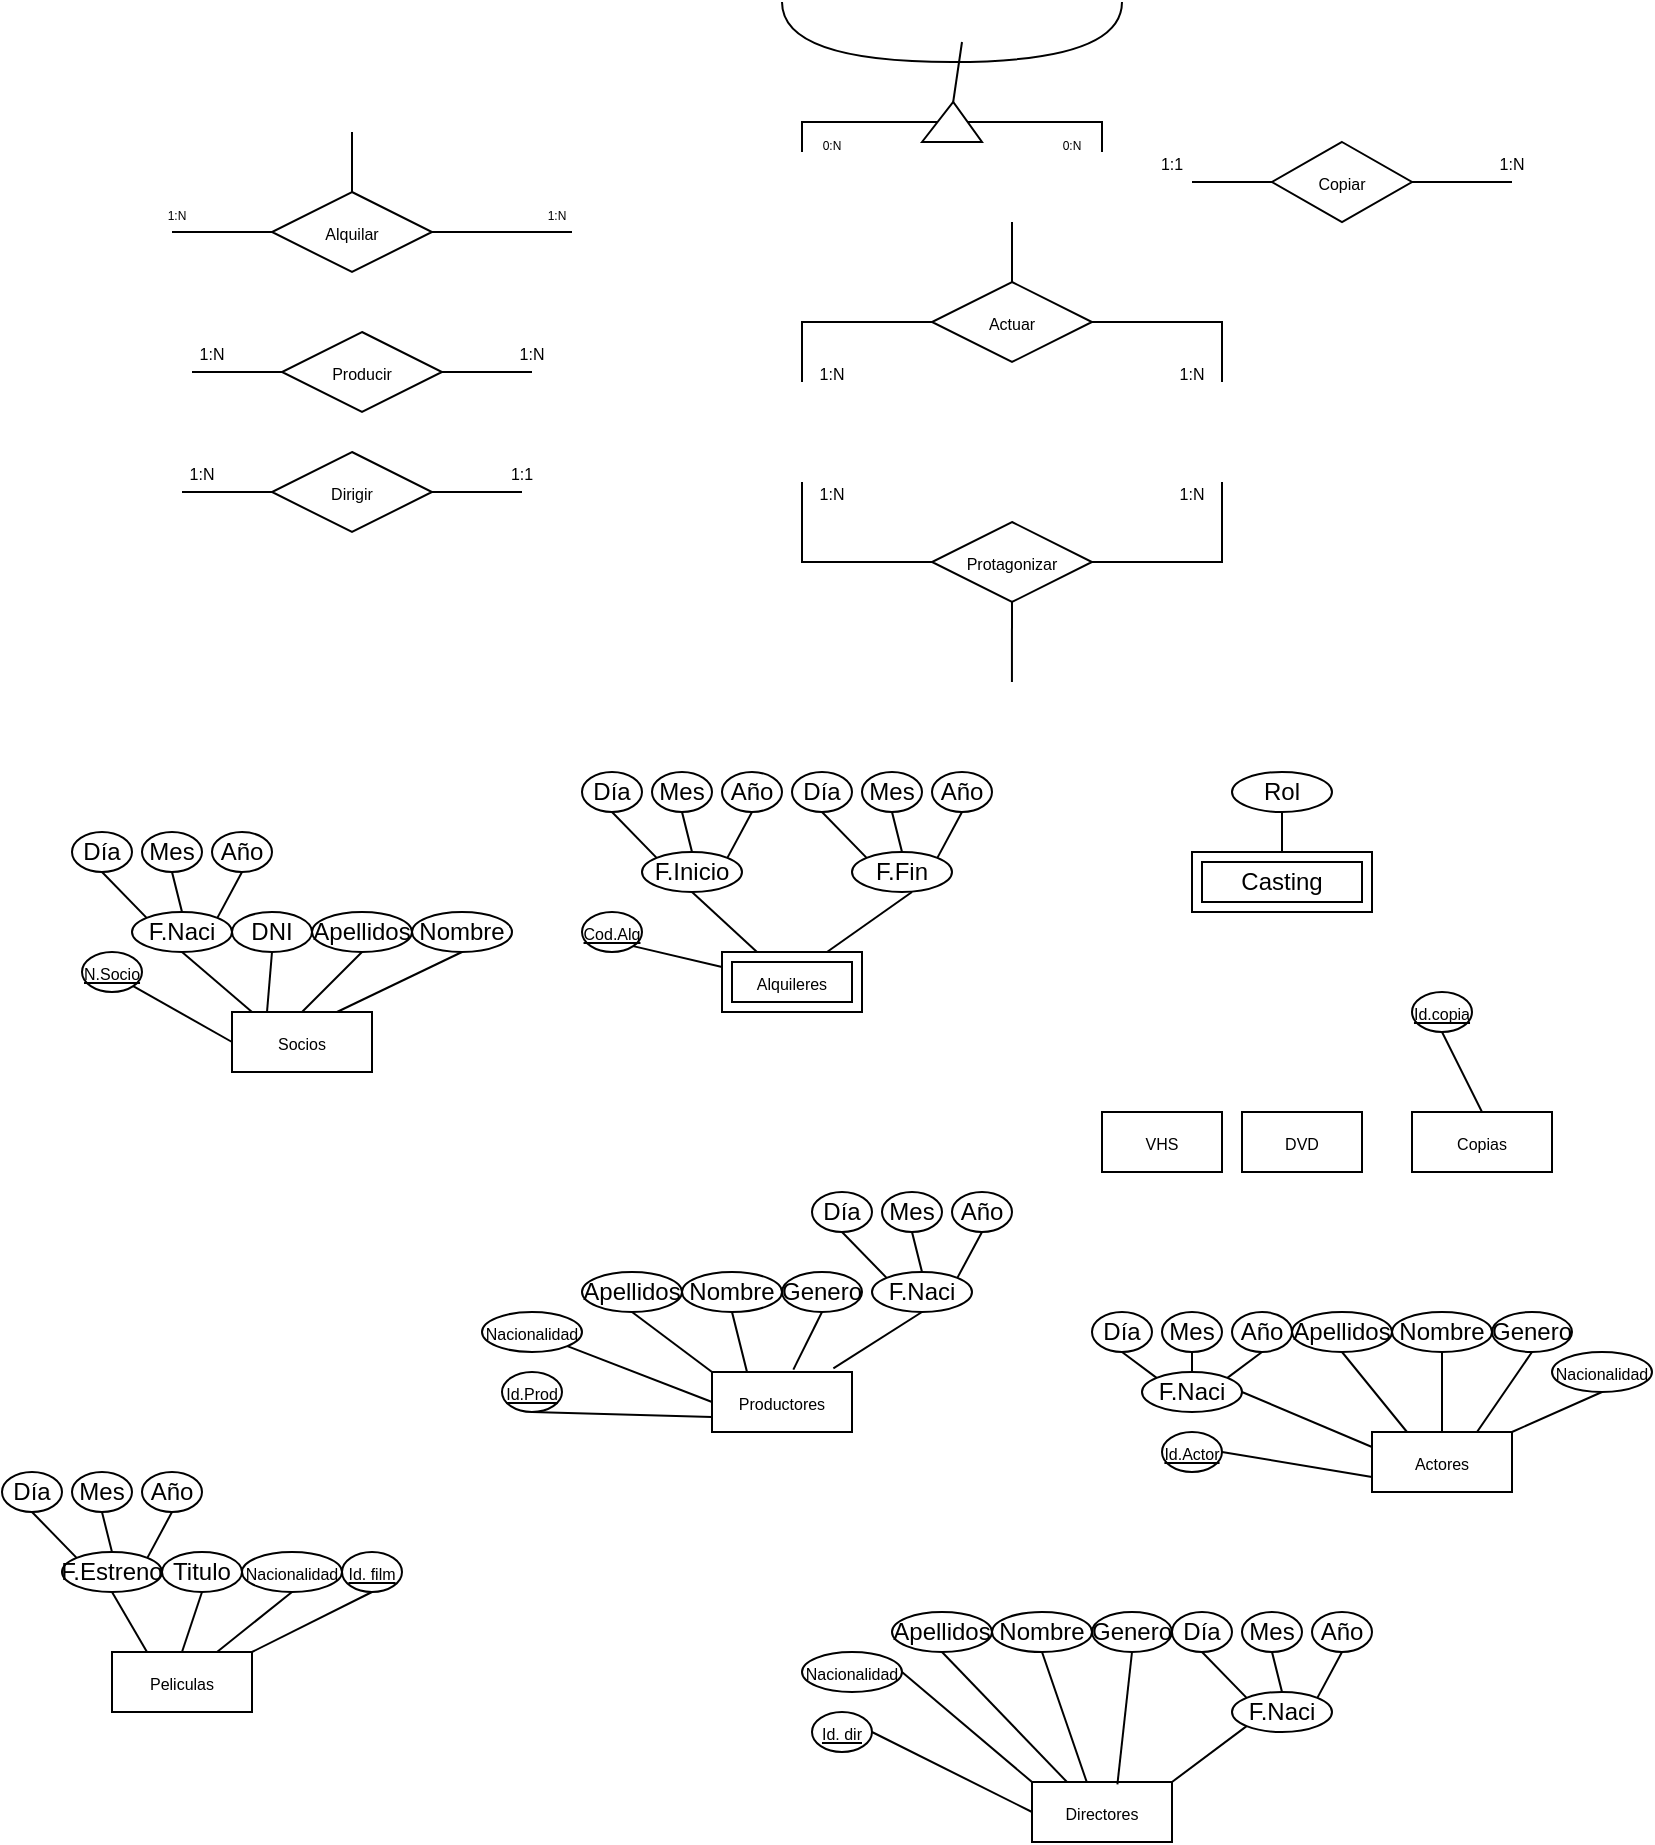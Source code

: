 <mxfile version="24.7.17">
  <diagram id="R2lEEEUBdFMjLlhIrx00" name="Page-1">
    <mxGraphModel dx="1302" dy="524" grid="1" gridSize="10" guides="1" tooltips="1" connect="1" arrows="1" fold="1" page="1" pageScale="1" pageWidth="850" pageHeight="1100" math="0" shadow="0" extFonts="Permanent Marker^https://fonts.googleapis.com/css?family=Permanent+Marker">
      <root>
        <mxCell id="0" />
        <mxCell id="1" parent="0" />
        <mxCell id="XRtFIheSeocgoj4U0Oa9-1" value="&lt;font style=&quot;font-size: 8px;&quot;&gt;Peliculas&lt;/font&gt;" style="rounded=0;whiteSpace=wrap;html=1;" parent="1" vertex="1">
          <mxGeometry x="70" y="870" width="70" height="30" as="geometry" />
        </mxCell>
        <mxCell id="XRtFIheSeocgoj4U0Oa9-3" value="&lt;font style=&quot;font-size: 8px;&quot;&gt;Actores&lt;/font&gt;" style="rounded=0;whiteSpace=wrap;html=1;" parent="1" vertex="1">
          <mxGeometry x="700" y="760" width="70" height="30" as="geometry" />
        </mxCell>
        <mxCell id="XRtFIheSeocgoj4U0Oa9-4" value="&lt;font style=&quot;font-size: 8px;&quot;&gt;Directores&lt;/font&gt;" style="rounded=0;whiteSpace=wrap;html=1;" parent="1" vertex="1">
          <mxGeometry x="530" y="935" width="70" height="30" as="geometry" />
        </mxCell>
        <mxCell id="XRtFIheSeocgoj4U0Oa9-6" value="&lt;font style=&quot;font-size: 8px;&quot;&gt;Productores&lt;/font&gt;" style="rounded=0;whiteSpace=wrap;html=1;" parent="1" vertex="1">
          <mxGeometry x="370" y="730" width="70" height="30" as="geometry" />
        </mxCell>
        <mxCell id="XRtFIheSeocgoj4U0Oa9-7" value="&lt;font style=&quot;font-size: 8px;&quot;&gt;Copias&lt;/font&gt;" style="rounded=0;whiteSpace=wrap;html=1;" parent="1" vertex="1">
          <mxGeometry x="720" y="600" width="70" height="30" as="geometry" />
        </mxCell>
        <mxCell id="XRtFIheSeocgoj4U0Oa9-8" value="&lt;span style=&quot;font-size: 8px;&quot;&gt;Socios&lt;/span&gt;" style="rounded=0;whiteSpace=wrap;html=1;" parent="1" vertex="1">
          <mxGeometry x="130" y="550" width="70" height="30" as="geometry" />
        </mxCell>
        <mxCell id="XRtFIheSeocgoj4U0Oa9-11" value="&lt;font style=&quot;font-size: 8px;&quot;&gt;Copiar&lt;/font&gt;" style="shape=rhombus;perimeter=rhombusPerimeter;whiteSpace=wrap;html=1;align=center;" parent="1" vertex="1">
          <mxGeometry x="650" y="115" width="70" height="40" as="geometry" />
        </mxCell>
        <mxCell id="XRtFIheSeocgoj4U0Oa9-13" value="&lt;font style=&quot;font-size: 8px;&quot;&gt;Alquilar&lt;/font&gt;" style="shape=rhombus;perimeter=rhombusPerimeter;whiteSpace=wrap;html=1;align=center;" parent="1" vertex="1">
          <mxGeometry x="150" y="140" width="80" height="40" as="geometry" />
        </mxCell>
        <mxCell id="XRtFIheSeocgoj4U0Oa9-14" value="&lt;font style=&quot;font-size: 8px;&quot;&gt;Producir&lt;/font&gt;" style="shape=rhombus;perimeter=rhombusPerimeter;whiteSpace=wrap;html=1;align=center;" parent="1" vertex="1">
          <mxGeometry x="155" y="210" width="80" height="40" as="geometry" />
        </mxCell>
        <mxCell id="XRtFIheSeocgoj4U0Oa9-15" value="&lt;font style=&quot;font-size: 8px;&quot;&gt;Dirigir&lt;/font&gt;" style="shape=rhombus;perimeter=rhombusPerimeter;whiteSpace=wrap;html=1;align=center;" parent="1" vertex="1">
          <mxGeometry x="150" y="270" width="80" height="40" as="geometry" />
        </mxCell>
        <mxCell id="XRtFIheSeocgoj4U0Oa9-16" value="&lt;font style=&quot;font-size: 8px;&quot;&gt;Protagonizar&lt;/font&gt;" style="shape=rhombus;perimeter=rhombusPerimeter;whiteSpace=wrap;html=1;align=center;" parent="1" vertex="1">
          <mxGeometry x="480" y="305" width="80" height="40" as="geometry" />
        </mxCell>
        <mxCell id="XRtFIheSeocgoj4U0Oa9-17" value="&lt;font style=&quot;font-size: 8px;&quot;&gt;Actuar&lt;/font&gt;" style="shape=rhombus;perimeter=rhombusPerimeter;whiteSpace=wrap;html=1;align=center;" parent="1" vertex="1">
          <mxGeometry x="480" y="185" width="80" height="40" as="geometry" />
        </mxCell>
        <mxCell id="XRtFIheSeocgoj4U0Oa9-27" value="" style="endArrow=none;html=1;rounded=0;exitX=1;exitY=0.5;exitDx=0;exitDy=0;" parent="1" source="XRtFIheSeocgoj4U0Oa9-16" edge="1">
          <mxGeometry width="50" height="50" relative="1" as="geometry">
            <mxPoint x="290" y="165" as="sourcePoint" />
            <mxPoint x="625" y="285" as="targetPoint" />
            <Array as="points">
              <mxPoint x="625" y="325" />
            </Array>
          </mxGeometry>
        </mxCell>
        <mxCell id="XRtFIheSeocgoj4U0Oa9-28" value="" style="endArrow=none;html=1;rounded=0;exitX=0;exitY=0.5;exitDx=0;exitDy=0;" parent="1" source="XRtFIheSeocgoj4U0Oa9-16" edge="1">
          <mxGeometry width="50" height="50" relative="1" as="geometry">
            <mxPoint x="290" y="165" as="sourcePoint" />
            <mxPoint x="415" y="285" as="targetPoint" />
            <Array as="points">
              <mxPoint x="415" y="325" />
            </Array>
          </mxGeometry>
        </mxCell>
        <mxCell id="XRtFIheSeocgoj4U0Oa9-29" value="" style="endArrow=none;html=1;rounded=0;entryX=0;entryY=0.5;entryDx=0;entryDy=0;" parent="1" target="XRtFIheSeocgoj4U0Oa9-17" edge="1">
          <mxGeometry width="50" height="50" relative="1" as="geometry">
            <mxPoint x="415" y="235" as="sourcePoint" />
            <mxPoint x="340" y="115" as="targetPoint" />
            <Array as="points">
              <mxPoint x="415" y="205" />
            </Array>
          </mxGeometry>
        </mxCell>
        <mxCell id="XRtFIheSeocgoj4U0Oa9-30" value="" style="endArrow=none;html=1;rounded=0;exitX=1;exitY=0.5;exitDx=0;exitDy=0;" parent="1" source="XRtFIheSeocgoj4U0Oa9-17" edge="1">
          <mxGeometry width="50" height="50" relative="1" as="geometry">
            <mxPoint x="290" y="165" as="sourcePoint" />
            <mxPoint x="625" y="235" as="targetPoint" />
            <Array as="points">
              <mxPoint x="625" y="205" />
            </Array>
          </mxGeometry>
        </mxCell>
        <mxCell id="XRtFIheSeocgoj4U0Oa9-31" value="&lt;font style=&quot;font-size: 8px;&quot;&gt;1:N&lt;/font&gt;" style="text;html=1;align=center;verticalAlign=middle;whiteSpace=wrap;rounded=0;" parent="1" vertex="1">
          <mxGeometry x="600" y="285" width="20" height="10" as="geometry" />
        </mxCell>
        <mxCell id="XRtFIheSeocgoj4U0Oa9-32" value="&lt;font style=&quot;font-size: 8px;&quot;&gt;1:N&lt;/font&gt;" style="text;html=1;align=center;verticalAlign=middle;whiteSpace=wrap;rounded=0;" parent="1" vertex="1">
          <mxGeometry x="420" y="285" width="20" height="10" as="geometry" />
        </mxCell>
        <mxCell id="XRtFIheSeocgoj4U0Oa9-33" value="&lt;font style=&quot;font-size: 8px;&quot;&gt;1:N&lt;/font&gt;" style="text;html=1;align=center;verticalAlign=middle;whiteSpace=wrap;rounded=0;" parent="1" vertex="1">
          <mxGeometry x="420" y="225" width="20" height="10" as="geometry" />
        </mxCell>
        <mxCell id="XRtFIheSeocgoj4U0Oa9-34" value="&lt;font style=&quot;font-size: 8px;&quot;&gt;1:N&lt;/font&gt;" style="text;html=1;align=center;verticalAlign=middle;whiteSpace=wrap;rounded=0;" parent="1" vertex="1">
          <mxGeometry x="600" y="225" width="20" height="10" as="geometry" />
        </mxCell>
        <mxCell id="XRtFIheSeocgoj4U0Oa9-35" value="" style="endArrow=none;html=1;rounded=0;entryX=0;entryY=0.5;entryDx=0;entryDy=0;" parent="1" target="XRtFIheSeocgoj4U0Oa9-15" edge="1">
          <mxGeometry width="50" height="50" relative="1" as="geometry">
            <mxPoint x="105" y="290" as="sourcePoint" />
            <mxPoint x="425" y="125" as="targetPoint" />
          </mxGeometry>
        </mxCell>
        <mxCell id="XRtFIheSeocgoj4U0Oa9-36" value="" style="endArrow=none;html=1;rounded=0;exitX=1;exitY=0.5;exitDx=0;exitDy=0;" parent="1" source="XRtFIheSeocgoj4U0Oa9-15" edge="1">
          <mxGeometry width="50" height="50" relative="1" as="geometry">
            <mxPoint x="375" y="175" as="sourcePoint" />
            <mxPoint x="275" y="290" as="targetPoint" />
          </mxGeometry>
        </mxCell>
        <mxCell id="XRtFIheSeocgoj4U0Oa9-37" value="&lt;font style=&quot;font-size: 8px;&quot;&gt;1:1&lt;/font&gt;" style="text;html=1;align=center;verticalAlign=middle;whiteSpace=wrap;rounded=0;" parent="1" vertex="1">
          <mxGeometry x="265" y="275" width="20" height="10" as="geometry" />
        </mxCell>
        <mxCell id="XRtFIheSeocgoj4U0Oa9-38" value="&lt;font style=&quot;font-size: 8px;&quot;&gt;1:N&lt;/font&gt;" style="text;html=1;align=center;verticalAlign=middle;whiteSpace=wrap;rounded=0;" parent="1" vertex="1">
          <mxGeometry x="105" y="275" width="20" height="10" as="geometry" />
        </mxCell>
        <mxCell id="XRtFIheSeocgoj4U0Oa9-39" value="" style="endArrow=none;html=1;rounded=0;entryX=0;entryY=0.5;entryDx=0;entryDy=0;" parent="1" target="XRtFIheSeocgoj4U0Oa9-14" edge="1">
          <mxGeometry width="50" height="50" relative="1" as="geometry">
            <mxPoint x="110" y="230" as="sourcePoint" />
            <mxPoint x="430" y="125" as="targetPoint" />
          </mxGeometry>
        </mxCell>
        <mxCell id="XRtFIheSeocgoj4U0Oa9-40" value="" style="endArrow=none;html=1;rounded=0;exitX=1;exitY=0.5;exitDx=0;exitDy=0;" parent="1" source="XRtFIheSeocgoj4U0Oa9-14" edge="1">
          <mxGeometry width="50" height="50" relative="1" as="geometry">
            <mxPoint x="380" y="175" as="sourcePoint" />
            <mxPoint x="280" y="230" as="targetPoint" />
          </mxGeometry>
        </mxCell>
        <mxCell id="XRtFIheSeocgoj4U0Oa9-41" value="&lt;font style=&quot;font-size: 8px;&quot;&gt;1:N&lt;/font&gt;" style="text;html=1;align=center;verticalAlign=middle;whiteSpace=wrap;rounded=0;" parent="1" vertex="1">
          <mxGeometry x="110" y="215" width="20" height="10" as="geometry" />
        </mxCell>
        <mxCell id="XRtFIheSeocgoj4U0Oa9-42" value="&lt;font style=&quot;font-size: 8px;&quot;&gt;1:N&lt;/font&gt;" style="text;html=1;align=center;verticalAlign=middle;whiteSpace=wrap;rounded=0;" parent="1" vertex="1">
          <mxGeometry x="270" y="215" width="20" height="10" as="geometry" />
        </mxCell>
        <mxCell id="XRtFIheSeocgoj4U0Oa9-44" value="" style="endArrow=none;html=1;rounded=0;" parent="1" source="XRtFIheSeocgoj4U0Oa9-11" edge="1">
          <mxGeometry width="50" height="50" relative="1" as="geometry">
            <mxPoint x="400" y="270" as="sourcePoint" />
            <mxPoint x="610" y="135" as="targetPoint" />
          </mxGeometry>
        </mxCell>
        <mxCell id="XRtFIheSeocgoj4U0Oa9-45" value="" style="endArrow=none;html=1;rounded=0;entryX=1;entryY=0.5;entryDx=0;entryDy=0;" parent="1" target="XRtFIheSeocgoj4U0Oa9-11" edge="1">
          <mxGeometry width="50" height="50" relative="1" as="geometry">
            <mxPoint x="770" y="135" as="sourcePoint" />
            <mxPoint x="450" y="220" as="targetPoint" />
          </mxGeometry>
        </mxCell>
        <mxCell id="XRtFIheSeocgoj4U0Oa9-46" value="&lt;font style=&quot;font-size: 8px;&quot;&gt;1:N&lt;/font&gt;" style="text;html=1;align=center;verticalAlign=middle;whiteSpace=wrap;rounded=0;" parent="1" vertex="1">
          <mxGeometry x="760" y="120" width="20" height="10" as="geometry" />
        </mxCell>
        <mxCell id="XRtFIheSeocgoj4U0Oa9-47" value="&lt;font style=&quot;font-size: 8px;&quot;&gt;1:1&lt;/font&gt;" style="text;html=1;align=center;verticalAlign=middle;whiteSpace=wrap;rounded=0;" parent="1" vertex="1">
          <mxGeometry x="590" y="120" width="20" height="10" as="geometry" />
        </mxCell>
        <mxCell id="XRtFIheSeocgoj4U0Oa9-49" value="" style="verticalLabelPosition=bottom;verticalAlign=top;html=1;shape=mxgraph.basic.acute_triangle;dx=0.52;" parent="1" vertex="1">
          <mxGeometry x="475" y="95" width="30" height="20" as="geometry" />
        </mxCell>
        <mxCell id="XRtFIheSeocgoj4U0Oa9-51" value="" style="endArrow=none;html=1;rounded=0;exitX=0;exitY=0;exitDx=15.6;exitDy=0;exitPerimeter=0;" parent="1" source="XRtFIheSeocgoj4U0Oa9-49" edge="1">
          <mxGeometry width="50" height="50" relative="1" as="geometry">
            <mxPoint x="465" y="35" as="sourcePoint" />
            <mxPoint x="495" y="65" as="targetPoint" />
          </mxGeometry>
        </mxCell>
        <mxCell id="XRtFIheSeocgoj4U0Oa9-52" value="&lt;font style=&quot;font-size: 8px;&quot;&gt;VHS&lt;/font&gt;" style="whiteSpace=wrap;html=1;align=center;" parent="1" vertex="1">
          <mxGeometry x="565" y="600" width="60" height="30" as="geometry" />
        </mxCell>
        <mxCell id="XRtFIheSeocgoj4U0Oa9-53" value="&lt;font style=&quot;font-size: 8px;&quot;&gt;DVD&lt;/font&gt;" style="whiteSpace=wrap;html=1;align=center;" parent="1" vertex="1">
          <mxGeometry x="635" y="600" width="60" height="30" as="geometry" />
        </mxCell>
        <mxCell id="XRtFIheSeocgoj4U0Oa9-54" value="" style="endArrow=none;html=1;rounded=0;exitX=0;exitY=0;exitDx=7.8;exitDy=10;exitPerimeter=0;entryX=0;entryY=0.75;entryDx=0;entryDy=0;" parent="1" source="XRtFIheSeocgoj4U0Oa9-49" target="XRtFIheSeocgoj4U0Oa9-58" edge="1">
          <mxGeometry width="50" height="50" relative="1" as="geometry">
            <mxPoint x="465" y="45" as="sourcePoint" />
            <mxPoint x="515" y="-5" as="targetPoint" />
            <Array as="points">
              <mxPoint x="415" y="105" />
            </Array>
          </mxGeometry>
        </mxCell>
        <mxCell id="XRtFIheSeocgoj4U0Oa9-55" value="" style="endArrow=none;html=1;rounded=0;exitX=1;exitY=0.75;exitDx=0;exitDy=0;entryX=0;entryY=0;entryDx=22.8;entryDy=10;entryPerimeter=0;" parent="1" source="XRtFIheSeocgoj4U0Oa9-59" target="XRtFIheSeocgoj4U0Oa9-49" edge="1">
          <mxGeometry width="50" height="50" relative="1" as="geometry">
            <mxPoint x="465" y="45" as="sourcePoint" />
            <mxPoint x="515" y="-5" as="targetPoint" />
            <Array as="points">
              <mxPoint x="565" y="105" />
            </Array>
          </mxGeometry>
        </mxCell>
        <mxCell id="XRtFIheSeocgoj4U0Oa9-56" value="" style="endArrow=none;html=1;rounded=0;edgeStyle=orthogonalEdgeStyle;curved=1;" parent="1" edge="1">
          <mxGeometry width="50" height="50" relative="1" as="geometry">
            <mxPoint x="405" y="45" as="sourcePoint" />
            <mxPoint x="575" y="45" as="targetPoint" />
            <Array as="points">
              <mxPoint x="405" y="75" />
              <mxPoint x="575" y="75" />
            </Array>
          </mxGeometry>
        </mxCell>
        <mxCell id="XRtFIheSeocgoj4U0Oa9-58" value="&lt;font style=&quot;font-size: 6px;&quot;&gt;0:N&lt;/font&gt;" style="text;html=1;align=center;verticalAlign=middle;whiteSpace=wrap;rounded=0;" parent="1" vertex="1">
          <mxGeometry x="415" y="105" width="30" height="20" as="geometry" />
        </mxCell>
        <mxCell id="XRtFIheSeocgoj4U0Oa9-59" value="&lt;font style=&quot;font-size: 6px;&quot;&gt;0:N&lt;/font&gt;" style="text;html=1;align=center;verticalAlign=middle;whiteSpace=wrap;rounded=0;" parent="1" vertex="1">
          <mxGeometry x="535" y="105" width="30" height="20" as="geometry" />
        </mxCell>
        <mxCell id="XRtFIheSeocgoj4U0Oa9-60" value="" style="endArrow=none;html=1;rounded=0;entryX=0;entryY=0.5;entryDx=0;entryDy=0;" parent="1" target="XRtFIheSeocgoj4U0Oa9-13" edge="1">
          <mxGeometry width="50" height="50" relative="1" as="geometry">
            <mxPoint x="100" y="160" as="sourcePoint" />
            <mxPoint x="450" y="150" as="targetPoint" />
          </mxGeometry>
        </mxCell>
        <mxCell id="XRtFIheSeocgoj4U0Oa9-61" value="" style="endArrow=none;html=1;rounded=0;exitX=1;exitY=0.5;exitDx=0;exitDy=0;" parent="1" source="XRtFIheSeocgoj4U0Oa9-13" edge="1">
          <mxGeometry width="50" height="50" relative="1" as="geometry">
            <mxPoint x="400" y="200" as="sourcePoint" />
            <mxPoint x="300" y="160" as="targetPoint" />
          </mxGeometry>
        </mxCell>
        <mxCell id="XRtFIheSeocgoj4U0Oa9-62" value="" style="endArrow=none;html=1;rounded=0;exitX=0.5;exitY=0;exitDx=0;exitDy=0;" parent="1" source="XRtFIheSeocgoj4U0Oa9-13" edge="1">
          <mxGeometry width="50" height="50" relative="1" as="geometry">
            <mxPoint x="400" y="200" as="sourcePoint" />
            <mxPoint x="190" y="110" as="targetPoint" />
          </mxGeometry>
        </mxCell>
        <mxCell id="XRtFIheSeocgoj4U0Oa9-65" value="&lt;font style=&quot;font-size: 6px;&quot;&gt;1:N&lt;/font&gt;" style="text;html=1;align=center;verticalAlign=middle;whiteSpace=wrap;rounded=0;" parent="1" vertex="1">
          <mxGeometry x="90" y="145" width="25" height="10" as="geometry" />
        </mxCell>
        <mxCell id="XRtFIheSeocgoj4U0Oa9-66" value="&lt;font style=&quot;font-size: 6px;&quot;&gt;1:N&lt;/font&gt;" style="text;html=1;align=center;verticalAlign=middle;whiteSpace=wrap;rounded=0;" parent="1" vertex="1">
          <mxGeometry x="280" y="145" width="25" height="10" as="geometry" />
        </mxCell>
        <mxCell id="z_mEyN4N-O0lo0nMOTQI-5" value="" style="endArrow=none;html=1;rounded=0;exitX=0.5;exitY=0;exitDx=0;exitDy=0;" edge="1" parent="1" source="XRtFIheSeocgoj4U0Oa9-17">
          <mxGeometry width="50" height="50" relative="1" as="geometry">
            <mxPoint x="350" y="225" as="sourcePoint" />
            <mxPoint x="520" y="155" as="targetPoint" />
          </mxGeometry>
        </mxCell>
        <mxCell id="z_mEyN4N-O0lo0nMOTQI-6" value="" style="endArrow=none;html=1;rounded=0;entryX=0.5;entryY=1;entryDx=0;entryDy=0;exitX=0.444;exitY=0;exitDx=0;exitDy=0;exitPerimeter=0;" edge="1" parent="1" target="XRtFIheSeocgoj4U0Oa9-16">
          <mxGeometry width="50" height="50" relative="1" as="geometry">
            <mxPoint x="519.96" y="385" as="sourcePoint" />
            <mxPoint x="400" y="175" as="targetPoint" />
          </mxGeometry>
        </mxCell>
        <mxCell id="z_mEyN4N-O0lo0nMOTQI-7" value="F.Estreno" style="ellipse;whiteSpace=wrap;html=1;align=center;" vertex="1" parent="1">
          <mxGeometry x="45" y="820" width="50" height="20" as="geometry" />
        </mxCell>
        <mxCell id="z_mEyN4N-O0lo0nMOTQI-8" value="Año" style="ellipse;whiteSpace=wrap;html=1;align=center;" vertex="1" parent="1">
          <mxGeometry x="85" y="780" width="30" height="20" as="geometry" />
        </mxCell>
        <mxCell id="z_mEyN4N-O0lo0nMOTQI-9" value="Mes" style="ellipse;whiteSpace=wrap;html=1;align=center;" vertex="1" parent="1">
          <mxGeometry x="50" y="780" width="30" height="20" as="geometry" />
        </mxCell>
        <mxCell id="z_mEyN4N-O0lo0nMOTQI-10" value="Día" style="ellipse;whiteSpace=wrap;html=1;align=center;" vertex="1" parent="1">
          <mxGeometry x="15" y="780" width="30" height="20" as="geometry" />
        </mxCell>
        <mxCell id="z_mEyN4N-O0lo0nMOTQI-11" value="" style="endArrow=none;html=1;rounded=0;exitX=0.5;exitY=1;exitDx=0;exitDy=0;entryX=1;entryY=0;entryDx=0;entryDy=0;" edge="1" parent="1" source="z_mEyN4N-O0lo0nMOTQI-8" target="z_mEyN4N-O0lo0nMOTQI-7">
          <mxGeometry relative="1" as="geometry">
            <mxPoint x="295" y="780" as="sourcePoint" />
            <mxPoint x="455" y="780" as="targetPoint" />
          </mxGeometry>
        </mxCell>
        <mxCell id="z_mEyN4N-O0lo0nMOTQI-12" value="" style="endArrow=none;html=1;rounded=0;exitX=0.5;exitY=1;exitDx=0;exitDy=0;entryX=0.5;entryY=0;entryDx=0;entryDy=0;" edge="1" parent="1" source="z_mEyN4N-O0lo0nMOTQI-9" target="z_mEyN4N-O0lo0nMOTQI-7">
          <mxGeometry relative="1" as="geometry">
            <mxPoint x="295" y="780" as="sourcePoint" />
            <mxPoint x="455" y="780" as="targetPoint" />
          </mxGeometry>
        </mxCell>
        <mxCell id="z_mEyN4N-O0lo0nMOTQI-13" value="" style="endArrow=none;html=1;rounded=0;exitX=0.5;exitY=1;exitDx=0;exitDy=0;entryX=0;entryY=0;entryDx=0;entryDy=0;" edge="1" parent="1" source="z_mEyN4N-O0lo0nMOTQI-10" target="z_mEyN4N-O0lo0nMOTQI-7">
          <mxGeometry relative="1" as="geometry">
            <mxPoint x="295" y="780" as="sourcePoint" />
            <mxPoint x="455" y="780" as="targetPoint" />
          </mxGeometry>
        </mxCell>
        <mxCell id="z_mEyN4N-O0lo0nMOTQI-14" value="F.Naci" style="ellipse;whiteSpace=wrap;html=1;align=center;" vertex="1" parent="1">
          <mxGeometry x="585" y="730" width="50" height="20" as="geometry" />
        </mxCell>
        <mxCell id="z_mEyN4N-O0lo0nMOTQI-15" value="Año" style="ellipse;whiteSpace=wrap;html=1;align=center;" vertex="1" parent="1">
          <mxGeometry x="630" y="700" width="30" height="20" as="geometry" />
        </mxCell>
        <mxCell id="z_mEyN4N-O0lo0nMOTQI-16" value="Mes" style="ellipse;whiteSpace=wrap;html=1;align=center;" vertex="1" parent="1">
          <mxGeometry x="595" y="700" width="30" height="20" as="geometry" />
        </mxCell>
        <mxCell id="z_mEyN4N-O0lo0nMOTQI-17" value="Día" style="ellipse;whiteSpace=wrap;html=1;align=center;" vertex="1" parent="1">
          <mxGeometry x="560" y="700" width="30" height="20" as="geometry" />
        </mxCell>
        <mxCell id="z_mEyN4N-O0lo0nMOTQI-18" value="" style="endArrow=none;html=1;rounded=0;exitX=0.5;exitY=1;exitDx=0;exitDy=0;entryX=1;entryY=0;entryDx=0;entryDy=0;" edge="1" parent="1" source="z_mEyN4N-O0lo0nMOTQI-15" target="z_mEyN4N-O0lo0nMOTQI-14">
          <mxGeometry relative="1" as="geometry">
            <mxPoint x="840" y="700" as="sourcePoint" />
            <mxPoint x="1000" y="700" as="targetPoint" />
          </mxGeometry>
        </mxCell>
        <mxCell id="z_mEyN4N-O0lo0nMOTQI-19" value="" style="endArrow=none;html=1;rounded=0;exitX=0.5;exitY=1;exitDx=0;exitDy=0;entryX=0.5;entryY=0;entryDx=0;entryDy=0;" edge="1" parent="1" source="z_mEyN4N-O0lo0nMOTQI-16" target="z_mEyN4N-O0lo0nMOTQI-14">
          <mxGeometry relative="1" as="geometry">
            <mxPoint x="840" y="700" as="sourcePoint" />
            <mxPoint x="1000" y="700" as="targetPoint" />
          </mxGeometry>
        </mxCell>
        <mxCell id="z_mEyN4N-O0lo0nMOTQI-20" value="" style="endArrow=none;html=1;rounded=0;exitX=0.5;exitY=1;exitDx=0;exitDy=0;entryX=0;entryY=0;entryDx=0;entryDy=0;" edge="1" parent="1" source="z_mEyN4N-O0lo0nMOTQI-17" target="z_mEyN4N-O0lo0nMOTQI-14">
          <mxGeometry relative="1" as="geometry">
            <mxPoint x="840" y="700" as="sourcePoint" />
            <mxPoint x="1000" y="700" as="targetPoint" />
          </mxGeometry>
        </mxCell>
        <mxCell id="z_mEyN4N-O0lo0nMOTQI-21" value="F.Naci" style="ellipse;whiteSpace=wrap;html=1;align=center;" vertex="1" parent="1">
          <mxGeometry x="450" y="680" width="50" height="20" as="geometry" />
        </mxCell>
        <mxCell id="z_mEyN4N-O0lo0nMOTQI-22" value="Año" style="ellipse;whiteSpace=wrap;html=1;align=center;" vertex="1" parent="1">
          <mxGeometry x="490" y="640" width="30" height="20" as="geometry" />
        </mxCell>
        <mxCell id="z_mEyN4N-O0lo0nMOTQI-23" value="Mes" style="ellipse;whiteSpace=wrap;html=1;align=center;" vertex="1" parent="1">
          <mxGeometry x="455" y="640" width="30" height="20" as="geometry" />
        </mxCell>
        <mxCell id="z_mEyN4N-O0lo0nMOTQI-24" value="Día" style="ellipse;whiteSpace=wrap;html=1;align=center;" vertex="1" parent="1">
          <mxGeometry x="420" y="640" width="30" height="20" as="geometry" />
        </mxCell>
        <mxCell id="z_mEyN4N-O0lo0nMOTQI-25" value="" style="endArrow=none;html=1;rounded=0;exitX=0.5;exitY=1;exitDx=0;exitDy=0;entryX=1;entryY=0;entryDx=0;entryDy=0;" edge="1" parent="1" source="z_mEyN4N-O0lo0nMOTQI-22" target="z_mEyN4N-O0lo0nMOTQI-21">
          <mxGeometry relative="1" as="geometry">
            <mxPoint x="700" y="640" as="sourcePoint" />
            <mxPoint x="860" y="640" as="targetPoint" />
          </mxGeometry>
        </mxCell>
        <mxCell id="z_mEyN4N-O0lo0nMOTQI-26" value="" style="endArrow=none;html=1;rounded=0;exitX=0.5;exitY=1;exitDx=0;exitDy=0;entryX=0.5;entryY=0;entryDx=0;entryDy=0;" edge="1" parent="1" source="z_mEyN4N-O0lo0nMOTQI-23" target="z_mEyN4N-O0lo0nMOTQI-21">
          <mxGeometry relative="1" as="geometry">
            <mxPoint x="700" y="640" as="sourcePoint" />
            <mxPoint x="860" y="640" as="targetPoint" />
          </mxGeometry>
        </mxCell>
        <mxCell id="z_mEyN4N-O0lo0nMOTQI-27" value="" style="endArrow=none;html=1;rounded=0;exitX=0.5;exitY=1;exitDx=0;exitDy=0;entryX=0;entryY=0;entryDx=0;entryDy=0;" edge="1" parent="1" source="z_mEyN4N-O0lo0nMOTQI-24" target="z_mEyN4N-O0lo0nMOTQI-21">
          <mxGeometry relative="1" as="geometry">
            <mxPoint x="700" y="640" as="sourcePoint" />
            <mxPoint x="860" y="640" as="targetPoint" />
          </mxGeometry>
        </mxCell>
        <mxCell id="z_mEyN4N-O0lo0nMOTQI-28" value="F.Naci" style="ellipse;whiteSpace=wrap;html=1;align=center;" vertex="1" parent="1">
          <mxGeometry x="630" y="890" width="50" height="20" as="geometry" />
        </mxCell>
        <mxCell id="z_mEyN4N-O0lo0nMOTQI-29" value="Año" style="ellipse;whiteSpace=wrap;html=1;align=center;" vertex="1" parent="1">
          <mxGeometry x="670" y="850" width="30" height="20" as="geometry" />
        </mxCell>
        <mxCell id="z_mEyN4N-O0lo0nMOTQI-30" value="Mes" style="ellipse;whiteSpace=wrap;html=1;align=center;" vertex="1" parent="1">
          <mxGeometry x="635" y="850" width="30" height="20" as="geometry" />
        </mxCell>
        <mxCell id="z_mEyN4N-O0lo0nMOTQI-31" value="Día" style="ellipse;whiteSpace=wrap;html=1;align=center;" vertex="1" parent="1">
          <mxGeometry x="600" y="850" width="30" height="20" as="geometry" />
        </mxCell>
        <mxCell id="z_mEyN4N-O0lo0nMOTQI-32" value="" style="endArrow=none;html=1;rounded=0;exitX=0.5;exitY=1;exitDx=0;exitDy=0;entryX=1;entryY=0;entryDx=0;entryDy=0;" edge="1" parent="1" source="z_mEyN4N-O0lo0nMOTQI-29" target="z_mEyN4N-O0lo0nMOTQI-28">
          <mxGeometry relative="1" as="geometry">
            <mxPoint x="880" y="850" as="sourcePoint" />
            <mxPoint x="1040" y="850" as="targetPoint" />
          </mxGeometry>
        </mxCell>
        <mxCell id="z_mEyN4N-O0lo0nMOTQI-33" value="" style="endArrow=none;html=1;rounded=0;exitX=0.5;exitY=1;exitDx=0;exitDy=0;entryX=0.5;entryY=0;entryDx=0;entryDy=0;" edge="1" parent="1" source="z_mEyN4N-O0lo0nMOTQI-30" target="z_mEyN4N-O0lo0nMOTQI-28">
          <mxGeometry relative="1" as="geometry">
            <mxPoint x="880" y="850" as="sourcePoint" />
            <mxPoint x="1040" y="850" as="targetPoint" />
          </mxGeometry>
        </mxCell>
        <mxCell id="z_mEyN4N-O0lo0nMOTQI-34" value="" style="endArrow=none;html=1;rounded=0;exitX=0.5;exitY=1;exitDx=0;exitDy=0;entryX=0;entryY=0;entryDx=0;entryDy=0;" edge="1" parent="1" source="z_mEyN4N-O0lo0nMOTQI-31" target="z_mEyN4N-O0lo0nMOTQI-28">
          <mxGeometry relative="1" as="geometry">
            <mxPoint x="880" y="850" as="sourcePoint" />
            <mxPoint x="1040" y="850" as="targetPoint" />
          </mxGeometry>
        </mxCell>
        <mxCell id="z_mEyN4N-O0lo0nMOTQI-53" value="" style="group" vertex="1" connectable="0" parent="1">
          <mxGeometry x="305" y="430" width="205" height="120" as="geometry" />
        </mxCell>
        <mxCell id="XRtFIheSeocgoj4U0Oa9-10" value="&lt;font style=&quot;font-size: 8px;&quot;&gt;Alquileres&lt;/font&gt;" style="shape=ext;margin=3;double=1;whiteSpace=wrap;html=1;align=center;" parent="z_mEyN4N-O0lo0nMOTQI-53" vertex="1">
          <mxGeometry x="70" y="90" width="70" height="30" as="geometry" />
        </mxCell>
        <mxCell id="z_mEyN4N-O0lo0nMOTQI-49" value="" style="group" vertex="1" connectable="0" parent="z_mEyN4N-O0lo0nMOTQI-53">
          <mxGeometry width="100" height="60" as="geometry" />
        </mxCell>
        <mxCell id="z_mEyN4N-O0lo0nMOTQI-35" value="F.Inicio" style="ellipse;whiteSpace=wrap;html=1;align=center;" vertex="1" parent="z_mEyN4N-O0lo0nMOTQI-49">
          <mxGeometry x="30" y="40" width="50" height="20" as="geometry" />
        </mxCell>
        <mxCell id="z_mEyN4N-O0lo0nMOTQI-36" value="Año" style="ellipse;whiteSpace=wrap;html=1;align=center;" vertex="1" parent="z_mEyN4N-O0lo0nMOTQI-49">
          <mxGeometry x="70" width="30" height="20" as="geometry" />
        </mxCell>
        <mxCell id="z_mEyN4N-O0lo0nMOTQI-37" value="Mes" style="ellipse;whiteSpace=wrap;html=1;align=center;" vertex="1" parent="z_mEyN4N-O0lo0nMOTQI-49">
          <mxGeometry x="35" width="30" height="20" as="geometry" />
        </mxCell>
        <mxCell id="z_mEyN4N-O0lo0nMOTQI-38" value="Día" style="ellipse;whiteSpace=wrap;html=1;align=center;" vertex="1" parent="z_mEyN4N-O0lo0nMOTQI-49">
          <mxGeometry width="30" height="20" as="geometry" />
        </mxCell>
        <mxCell id="z_mEyN4N-O0lo0nMOTQI-39" value="" style="endArrow=none;html=1;rounded=0;exitX=0.5;exitY=1;exitDx=0;exitDy=0;entryX=1;entryY=0;entryDx=0;entryDy=0;" edge="1" parent="z_mEyN4N-O0lo0nMOTQI-49" source="z_mEyN4N-O0lo0nMOTQI-36" target="z_mEyN4N-O0lo0nMOTQI-35">
          <mxGeometry relative="1" as="geometry">
            <mxPoint x="280" as="sourcePoint" />
            <mxPoint x="440" as="targetPoint" />
          </mxGeometry>
        </mxCell>
        <mxCell id="z_mEyN4N-O0lo0nMOTQI-40" value="" style="endArrow=none;html=1;rounded=0;exitX=0.5;exitY=1;exitDx=0;exitDy=0;entryX=0.5;entryY=0;entryDx=0;entryDy=0;" edge="1" parent="z_mEyN4N-O0lo0nMOTQI-49" source="z_mEyN4N-O0lo0nMOTQI-37" target="z_mEyN4N-O0lo0nMOTQI-35">
          <mxGeometry relative="1" as="geometry">
            <mxPoint x="280" as="sourcePoint" />
            <mxPoint x="440" as="targetPoint" />
          </mxGeometry>
        </mxCell>
        <mxCell id="z_mEyN4N-O0lo0nMOTQI-41" value="" style="endArrow=none;html=1;rounded=0;exitX=0.5;exitY=1;exitDx=0;exitDy=0;entryX=0;entryY=0;entryDx=0;entryDy=0;" edge="1" parent="z_mEyN4N-O0lo0nMOTQI-49" source="z_mEyN4N-O0lo0nMOTQI-38" target="z_mEyN4N-O0lo0nMOTQI-35">
          <mxGeometry relative="1" as="geometry">
            <mxPoint x="280" as="sourcePoint" />
            <mxPoint x="440" as="targetPoint" />
          </mxGeometry>
        </mxCell>
        <mxCell id="z_mEyN4N-O0lo0nMOTQI-50" value="" style="group" vertex="1" connectable="0" parent="z_mEyN4N-O0lo0nMOTQI-53">
          <mxGeometry x="105" width="100" height="60" as="geometry" />
        </mxCell>
        <mxCell id="z_mEyN4N-O0lo0nMOTQI-42" value="F.Fin" style="ellipse;whiteSpace=wrap;html=1;align=center;" vertex="1" parent="z_mEyN4N-O0lo0nMOTQI-50">
          <mxGeometry x="30" y="40" width="50" height="20" as="geometry" />
        </mxCell>
        <mxCell id="z_mEyN4N-O0lo0nMOTQI-43" value="Año" style="ellipse;whiteSpace=wrap;html=1;align=center;" vertex="1" parent="z_mEyN4N-O0lo0nMOTQI-50">
          <mxGeometry x="70" width="30" height="20" as="geometry" />
        </mxCell>
        <mxCell id="z_mEyN4N-O0lo0nMOTQI-44" value="Mes" style="ellipse;whiteSpace=wrap;html=1;align=center;" vertex="1" parent="z_mEyN4N-O0lo0nMOTQI-50">
          <mxGeometry x="35" width="30" height="20" as="geometry" />
        </mxCell>
        <mxCell id="z_mEyN4N-O0lo0nMOTQI-45" value="Día" style="ellipse;whiteSpace=wrap;html=1;align=center;" vertex="1" parent="z_mEyN4N-O0lo0nMOTQI-50">
          <mxGeometry width="30" height="20" as="geometry" />
        </mxCell>
        <mxCell id="z_mEyN4N-O0lo0nMOTQI-46" value="" style="endArrow=none;html=1;rounded=0;exitX=0.5;exitY=1;exitDx=0;exitDy=0;entryX=1;entryY=0;entryDx=0;entryDy=0;" edge="1" parent="z_mEyN4N-O0lo0nMOTQI-50" source="z_mEyN4N-O0lo0nMOTQI-43" target="z_mEyN4N-O0lo0nMOTQI-42">
          <mxGeometry relative="1" as="geometry">
            <mxPoint x="280" as="sourcePoint" />
            <mxPoint x="440" as="targetPoint" />
          </mxGeometry>
        </mxCell>
        <mxCell id="z_mEyN4N-O0lo0nMOTQI-47" value="" style="endArrow=none;html=1;rounded=0;exitX=0.5;exitY=1;exitDx=0;exitDy=0;entryX=0.5;entryY=0;entryDx=0;entryDy=0;" edge="1" parent="z_mEyN4N-O0lo0nMOTQI-50" source="z_mEyN4N-O0lo0nMOTQI-44" target="z_mEyN4N-O0lo0nMOTQI-42">
          <mxGeometry relative="1" as="geometry">
            <mxPoint x="280" as="sourcePoint" />
            <mxPoint x="440" as="targetPoint" />
          </mxGeometry>
        </mxCell>
        <mxCell id="z_mEyN4N-O0lo0nMOTQI-48" value="" style="endArrow=none;html=1;rounded=0;exitX=0.5;exitY=1;exitDx=0;exitDy=0;entryX=0;entryY=0;entryDx=0;entryDy=0;" edge="1" parent="z_mEyN4N-O0lo0nMOTQI-50" source="z_mEyN4N-O0lo0nMOTQI-45" target="z_mEyN4N-O0lo0nMOTQI-42">
          <mxGeometry relative="1" as="geometry">
            <mxPoint x="280" as="sourcePoint" />
            <mxPoint x="440" as="targetPoint" />
          </mxGeometry>
        </mxCell>
        <mxCell id="z_mEyN4N-O0lo0nMOTQI-51" value="" style="endArrow=none;html=1;rounded=0;exitX=0.5;exitY=1;exitDx=0;exitDy=0;entryX=0.25;entryY=0;entryDx=0;entryDy=0;" edge="1" parent="z_mEyN4N-O0lo0nMOTQI-53" source="z_mEyN4N-O0lo0nMOTQI-35" target="XRtFIheSeocgoj4U0Oa9-10">
          <mxGeometry relative="1" as="geometry">
            <mxPoint x="15" y="110" as="sourcePoint" />
            <mxPoint x="175" y="110" as="targetPoint" />
          </mxGeometry>
        </mxCell>
        <mxCell id="z_mEyN4N-O0lo0nMOTQI-52" value="" style="endArrow=none;html=1;rounded=0;exitX=0.75;exitY=0;exitDx=0;exitDy=0;" edge="1" parent="z_mEyN4N-O0lo0nMOTQI-53" source="XRtFIheSeocgoj4U0Oa9-10">
          <mxGeometry relative="1" as="geometry">
            <mxPoint x="15" y="110" as="sourcePoint" />
            <mxPoint x="165" y="60" as="targetPoint" />
          </mxGeometry>
        </mxCell>
        <mxCell id="z_mEyN4N-O0lo0nMOTQI-88" value="&lt;font style=&quot;font-size: 8px;&quot;&gt;Cod.Alq&lt;/font&gt;" style="ellipse;whiteSpace=wrap;html=1;align=center;fontStyle=4;" vertex="1" parent="z_mEyN4N-O0lo0nMOTQI-53">
          <mxGeometry y="70" width="30" height="20" as="geometry" />
        </mxCell>
        <mxCell id="z_mEyN4N-O0lo0nMOTQI-118" value="" style="endArrow=none;html=1;rounded=0;exitX=1;exitY=1;exitDx=0;exitDy=0;entryX=0;entryY=0.25;entryDx=0;entryDy=0;" edge="1" parent="z_mEyN4N-O0lo0nMOTQI-53" source="z_mEyN4N-O0lo0nMOTQI-88" target="XRtFIheSeocgoj4U0Oa9-10">
          <mxGeometry relative="1" as="geometry">
            <mxPoint x="-65" y="120" as="sourcePoint" />
            <mxPoint x="75" y="110" as="targetPoint" />
          </mxGeometry>
        </mxCell>
        <mxCell id="z_mEyN4N-O0lo0nMOTQI-56" value="" style="group" vertex="1" connectable="0" parent="1">
          <mxGeometry x="610" y="430" width="90" height="70" as="geometry" />
        </mxCell>
        <mxCell id="z_mEyN4N-O0lo0nMOTQI-1" value="Casting" style="shape=ext;margin=3;double=1;whiteSpace=wrap;html=1;align=center;" vertex="1" parent="z_mEyN4N-O0lo0nMOTQI-56">
          <mxGeometry y="40" width="90" height="30" as="geometry" />
        </mxCell>
        <mxCell id="z_mEyN4N-O0lo0nMOTQI-54" value="Rol" style="ellipse;whiteSpace=wrap;html=1;align=center;" vertex="1" parent="z_mEyN4N-O0lo0nMOTQI-56">
          <mxGeometry x="20" width="50" height="20" as="geometry" />
        </mxCell>
        <mxCell id="z_mEyN4N-O0lo0nMOTQI-55" value="" style="endArrow=none;html=1;rounded=0;entryX=0.5;entryY=1;entryDx=0;entryDy=0;exitX=0.5;exitY=0;exitDx=0;exitDy=0;" edge="1" parent="z_mEyN4N-O0lo0nMOTQI-56" source="z_mEyN4N-O0lo0nMOTQI-1" target="z_mEyN4N-O0lo0nMOTQI-54">
          <mxGeometry relative="1" as="geometry">
            <mxPoint x="45" y="30" as="sourcePoint" />
            <mxPoint x="-130" y="70" as="targetPoint" />
          </mxGeometry>
        </mxCell>
        <mxCell id="z_mEyN4N-O0lo0nMOTQI-57" value="Apellidos" style="ellipse;whiteSpace=wrap;html=1;align=center;" vertex="1" parent="1">
          <mxGeometry x="660" y="700" width="50" height="20" as="geometry" />
        </mxCell>
        <mxCell id="z_mEyN4N-O0lo0nMOTQI-58" value="Nombre" style="ellipse;whiteSpace=wrap;html=1;align=center;" vertex="1" parent="1">
          <mxGeometry x="710" y="700" width="50" height="20" as="geometry" />
        </mxCell>
        <mxCell id="z_mEyN4N-O0lo0nMOTQI-59" value="Genero" style="ellipse;whiteSpace=wrap;html=1;align=center;" vertex="1" parent="1">
          <mxGeometry x="760" y="700" width="40" height="20" as="geometry" />
        </mxCell>
        <mxCell id="z_mEyN4N-O0lo0nMOTQI-60" value="Apellidos" style="ellipse;whiteSpace=wrap;html=1;align=center;" vertex="1" parent="1">
          <mxGeometry x="305" y="680" width="50" height="20" as="geometry" />
        </mxCell>
        <mxCell id="z_mEyN4N-O0lo0nMOTQI-61" value="Nombre" style="ellipse;whiteSpace=wrap;html=1;align=center;" vertex="1" parent="1">
          <mxGeometry x="355" y="680" width="50" height="20" as="geometry" />
        </mxCell>
        <mxCell id="z_mEyN4N-O0lo0nMOTQI-62" value="Genero" style="ellipse;whiteSpace=wrap;html=1;align=center;" vertex="1" parent="1">
          <mxGeometry x="405" y="680" width="40" height="20" as="geometry" />
        </mxCell>
        <mxCell id="z_mEyN4N-O0lo0nMOTQI-63" value="Apellidos" style="ellipse;whiteSpace=wrap;html=1;align=center;" vertex="1" parent="1">
          <mxGeometry x="460" y="850" width="50" height="20" as="geometry" />
        </mxCell>
        <mxCell id="z_mEyN4N-O0lo0nMOTQI-64" value="Nombre" style="ellipse;whiteSpace=wrap;html=1;align=center;" vertex="1" parent="1">
          <mxGeometry x="510" y="850" width="50" height="20" as="geometry" />
        </mxCell>
        <mxCell id="z_mEyN4N-O0lo0nMOTQI-65" value="Genero" style="ellipse;whiteSpace=wrap;html=1;align=center;" vertex="1" parent="1">
          <mxGeometry x="560" y="850" width="40" height="20" as="geometry" />
        </mxCell>
        <mxCell id="z_mEyN4N-O0lo0nMOTQI-66" value="Apellidos" style="ellipse;whiteSpace=wrap;html=1;align=center;" vertex="1" parent="1">
          <mxGeometry x="170" y="500" width="50" height="20" as="geometry" />
        </mxCell>
        <mxCell id="z_mEyN4N-O0lo0nMOTQI-67" value="Nombre" style="ellipse;whiteSpace=wrap;html=1;align=center;" vertex="1" parent="1">
          <mxGeometry x="220" y="500" width="50" height="20" as="geometry" />
        </mxCell>
        <mxCell id="z_mEyN4N-O0lo0nMOTQI-68" value="DNI" style="ellipse;whiteSpace=wrap;html=1;align=center;" vertex="1" parent="1">
          <mxGeometry x="130" y="500" width="40" height="20" as="geometry" />
        </mxCell>
        <mxCell id="z_mEyN4N-O0lo0nMOTQI-70" value="F.Naci" style="ellipse;whiteSpace=wrap;html=1;align=center;" vertex="1" parent="1">
          <mxGeometry x="80" y="500" width="50" height="20" as="geometry" />
        </mxCell>
        <mxCell id="z_mEyN4N-O0lo0nMOTQI-71" value="Año" style="ellipse;whiteSpace=wrap;html=1;align=center;" vertex="1" parent="1">
          <mxGeometry x="120" y="460" width="30" height="20" as="geometry" />
        </mxCell>
        <mxCell id="z_mEyN4N-O0lo0nMOTQI-72" value="Mes" style="ellipse;whiteSpace=wrap;html=1;align=center;" vertex="1" parent="1">
          <mxGeometry x="85" y="460" width="30" height="20" as="geometry" />
        </mxCell>
        <mxCell id="z_mEyN4N-O0lo0nMOTQI-73" value="Día" style="ellipse;whiteSpace=wrap;html=1;align=center;" vertex="1" parent="1">
          <mxGeometry x="50" y="460" width="30" height="20" as="geometry" />
        </mxCell>
        <mxCell id="z_mEyN4N-O0lo0nMOTQI-74" value="" style="endArrow=none;html=1;rounded=0;exitX=0.5;exitY=1;exitDx=0;exitDy=0;entryX=1;entryY=0;entryDx=0;entryDy=0;" edge="1" parent="1" source="z_mEyN4N-O0lo0nMOTQI-71" target="z_mEyN4N-O0lo0nMOTQI-70">
          <mxGeometry relative="1" as="geometry">
            <mxPoint x="330" y="460" as="sourcePoint" />
            <mxPoint x="490" y="460" as="targetPoint" />
          </mxGeometry>
        </mxCell>
        <mxCell id="z_mEyN4N-O0lo0nMOTQI-75" value="" style="endArrow=none;html=1;rounded=0;exitX=0.5;exitY=1;exitDx=0;exitDy=0;entryX=0.5;entryY=0;entryDx=0;entryDy=0;" edge="1" parent="1" source="z_mEyN4N-O0lo0nMOTQI-72" target="z_mEyN4N-O0lo0nMOTQI-70">
          <mxGeometry relative="1" as="geometry">
            <mxPoint x="330" y="460" as="sourcePoint" />
            <mxPoint x="490" y="460" as="targetPoint" />
          </mxGeometry>
        </mxCell>
        <mxCell id="z_mEyN4N-O0lo0nMOTQI-76" value="" style="endArrow=none;html=1;rounded=0;exitX=0.5;exitY=1;exitDx=0;exitDy=0;entryX=0;entryY=0;entryDx=0;entryDy=0;" edge="1" parent="1" source="z_mEyN4N-O0lo0nMOTQI-73" target="z_mEyN4N-O0lo0nMOTQI-70">
          <mxGeometry relative="1" as="geometry">
            <mxPoint x="330" y="460" as="sourcePoint" />
            <mxPoint x="490" y="460" as="targetPoint" />
          </mxGeometry>
        </mxCell>
        <mxCell id="z_mEyN4N-O0lo0nMOTQI-77" value="Titulo" style="ellipse;whiteSpace=wrap;html=1;align=center;" vertex="1" parent="1">
          <mxGeometry x="95" y="820" width="40" height="20" as="geometry" />
        </mxCell>
        <mxCell id="z_mEyN4N-O0lo0nMOTQI-78" value="&lt;font style=&quot;font-size: 8px;&quot;&gt;Nacionalidad&lt;/font&gt;" style="ellipse;whiteSpace=wrap;html=1;align=center;" vertex="1" parent="1">
          <mxGeometry x="255" y="700" width="50" height="20" as="geometry" />
        </mxCell>
        <mxCell id="z_mEyN4N-O0lo0nMOTQI-79" value="&lt;font style=&quot;font-size: 8px;&quot;&gt;Nacionalidad&lt;/font&gt;" style="ellipse;whiteSpace=wrap;html=1;align=center;" vertex="1" parent="1">
          <mxGeometry x="135" y="820" width="50" height="20" as="geometry" />
        </mxCell>
        <mxCell id="z_mEyN4N-O0lo0nMOTQI-80" value="&lt;font style=&quot;font-size: 8px;&quot;&gt;Nacionalidad&lt;/font&gt;" style="ellipse;whiteSpace=wrap;html=1;align=center;" vertex="1" parent="1">
          <mxGeometry x="415" y="870" width="50" height="20" as="geometry" />
        </mxCell>
        <mxCell id="z_mEyN4N-O0lo0nMOTQI-81" value="&lt;font style=&quot;font-size: 8px;&quot;&gt;Nacionalidad&lt;/font&gt;" style="ellipse;whiteSpace=wrap;html=1;align=center;" vertex="1" parent="1">
          <mxGeometry x="790" y="720" width="50" height="20" as="geometry" />
        </mxCell>
        <mxCell id="z_mEyN4N-O0lo0nMOTQI-82" value="&lt;font style=&quot;font-size: 8px;&quot;&gt;Id. film&lt;/font&gt;" style="ellipse;whiteSpace=wrap;html=1;align=center;fontStyle=4;" vertex="1" parent="1">
          <mxGeometry x="185" y="820" width="30" height="20" as="geometry" />
        </mxCell>
        <mxCell id="z_mEyN4N-O0lo0nMOTQI-83" value="&lt;span style=&quot;font-size: 8px;&quot;&gt;Id. dir&lt;/span&gt;" style="ellipse;whiteSpace=wrap;html=1;align=center;fontStyle=4;" vertex="1" parent="1">
          <mxGeometry x="420" y="900" width="30" height="20" as="geometry" />
        </mxCell>
        <mxCell id="z_mEyN4N-O0lo0nMOTQI-84" value="&lt;font style=&quot;font-size: 8px;&quot;&gt;Id.Actor&lt;/font&gt;" style="ellipse;whiteSpace=wrap;html=1;align=center;fontStyle=4;" vertex="1" parent="1">
          <mxGeometry x="595" y="760" width="30" height="20" as="geometry" />
        </mxCell>
        <mxCell id="z_mEyN4N-O0lo0nMOTQI-85" value="&lt;font style=&quot;font-size: 8px;&quot;&gt;Id.Prod&lt;/font&gt;" style="ellipse;whiteSpace=wrap;html=1;align=center;fontStyle=4;" vertex="1" parent="1">
          <mxGeometry x="265" y="730" width="30" height="20" as="geometry" />
        </mxCell>
        <mxCell id="z_mEyN4N-O0lo0nMOTQI-86" value="&lt;font style=&quot;font-size: 8px;&quot;&gt;Id.copia&lt;/font&gt;" style="ellipse;whiteSpace=wrap;html=1;align=center;fontStyle=4;" vertex="1" parent="1">
          <mxGeometry x="720" y="540" width="30" height="20" as="geometry" />
        </mxCell>
        <mxCell id="z_mEyN4N-O0lo0nMOTQI-87" value="&lt;font style=&quot;font-size: 8px;&quot;&gt;N.Socio&lt;/font&gt;" style="ellipse;whiteSpace=wrap;html=1;align=center;fontStyle=4;" vertex="1" parent="1">
          <mxGeometry x="55" y="520" width="30" height="20" as="geometry" />
        </mxCell>
        <mxCell id="z_mEyN4N-O0lo0nMOTQI-89" value="" style="endArrow=none;html=1;rounded=0;exitX=0.5;exitY=1;exitDx=0;exitDy=0;entryX=0.5;entryY=0;entryDx=0;entryDy=0;" edge="1" parent="1" source="z_mEyN4N-O0lo0nMOTQI-77" target="XRtFIheSeocgoj4U0Oa9-1">
          <mxGeometry relative="1" as="geometry">
            <mxPoint x="240" y="630" as="sourcePoint" />
            <mxPoint x="400" y="630" as="targetPoint" />
          </mxGeometry>
        </mxCell>
        <mxCell id="z_mEyN4N-O0lo0nMOTQI-90" value="" style="endArrow=none;html=1;rounded=0;exitX=0.5;exitY=1;exitDx=0;exitDy=0;entryX=0.25;entryY=0;entryDx=0;entryDy=0;" edge="1" parent="1" source="z_mEyN4N-O0lo0nMOTQI-7" target="XRtFIheSeocgoj4U0Oa9-1">
          <mxGeometry relative="1" as="geometry">
            <mxPoint x="240" y="630" as="sourcePoint" />
            <mxPoint x="400" y="630" as="targetPoint" />
          </mxGeometry>
        </mxCell>
        <mxCell id="z_mEyN4N-O0lo0nMOTQI-91" value="" style="endArrow=none;html=1;rounded=0;exitX=0.5;exitY=1;exitDx=0;exitDy=0;entryX=0.5;entryY=0;entryDx=0;entryDy=0;" edge="1" parent="1" source="z_mEyN4N-O0lo0nMOTQI-86" target="XRtFIheSeocgoj4U0Oa9-7">
          <mxGeometry relative="1" as="geometry">
            <mxPoint x="240" y="630" as="sourcePoint" />
            <mxPoint x="400" y="630" as="targetPoint" />
          </mxGeometry>
        </mxCell>
        <mxCell id="z_mEyN4N-O0lo0nMOTQI-92" value="" style="endArrow=none;html=1;rounded=0;exitX=0.5;exitY=1;exitDx=0;exitDy=0;entryX=0.75;entryY=0;entryDx=0;entryDy=0;" edge="1" parent="1" source="z_mEyN4N-O0lo0nMOTQI-67" target="XRtFIheSeocgoj4U0Oa9-8">
          <mxGeometry relative="1" as="geometry">
            <mxPoint x="240" y="630" as="sourcePoint" />
            <mxPoint x="400" y="630" as="targetPoint" />
          </mxGeometry>
        </mxCell>
        <mxCell id="z_mEyN4N-O0lo0nMOTQI-93" value="" style="endArrow=none;html=1;rounded=0;exitX=0.5;exitY=1;exitDx=0;exitDy=0;entryX=0.5;entryY=0;entryDx=0;entryDy=0;" edge="1" parent="1" source="z_mEyN4N-O0lo0nMOTQI-66" target="XRtFIheSeocgoj4U0Oa9-8">
          <mxGeometry relative="1" as="geometry">
            <mxPoint x="240" y="630" as="sourcePoint" />
            <mxPoint x="400" y="630" as="targetPoint" />
          </mxGeometry>
        </mxCell>
        <mxCell id="z_mEyN4N-O0lo0nMOTQI-94" value="" style="endArrow=none;html=1;rounded=0;exitX=0.5;exitY=1;exitDx=0;exitDy=0;entryX=0.25;entryY=0;entryDx=0;entryDy=0;" edge="1" parent="1" source="z_mEyN4N-O0lo0nMOTQI-68" target="XRtFIheSeocgoj4U0Oa9-8">
          <mxGeometry relative="1" as="geometry">
            <mxPoint x="240" y="630" as="sourcePoint" />
            <mxPoint x="400" y="630" as="targetPoint" />
          </mxGeometry>
        </mxCell>
        <mxCell id="z_mEyN4N-O0lo0nMOTQI-95" value="" style="endArrow=none;html=1;rounded=0;exitX=0.5;exitY=1;exitDx=0;exitDy=0;" edge="1" parent="1" source="z_mEyN4N-O0lo0nMOTQI-70">
          <mxGeometry relative="1" as="geometry">
            <mxPoint x="240" y="630" as="sourcePoint" />
            <mxPoint x="140" y="550" as="targetPoint" />
          </mxGeometry>
        </mxCell>
        <mxCell id="z_mEyN4N-O0lo0nMOTQI-96" value="" style="endArrow=none;html=1;rounded=0;exitX=1;exitY=1;exitDx=0;exitDy=0;entryX=0;entryY=0.5;entryDx=0;entryDy=0;" edge="1" parent="1" source="z_mEyN4N-O0lo0nMOTQI-87" target="XRtFIheSeocgoj4U0Oa9-8">
          <mxGeometry relative="1" as="geometry">
            <mxPoint x="240" y="630" as="sourcePoint" />
            <mxPoint x="400" y="630" as="targetPoint" />
          </mxGeometry>
        </mxCell>
        <mxCell id="z_mEyN4N-O0lo0nMOTQI-97" value="" style="endArrow=none;html=1;rounded=0;exitX=0.5;exitY=1;exitDx=0;exitDy=0;entryX=0.75;entryY=0;entryDx=0;entryDy=0;" edge="1" parent="1" source="z_mEyN4N-O0lo0nMOTQI-59" target="XRtFIheSeocgoj4U0Oa9-3">
          <mxGeometry relative="1" as="geometry">
            <mxPoint x="240" y="630" as="sourcePoint" />
            <mxPoint x="400" y="630" as="targetPoint" />
          </mxGeometry>
        </mxCell>
        <mxCell id="z_mEyN4N-O0lo0nMOTQI-98" value="" style="endArrow=none;html=1;rounded=0;exitX=0.5;exitY=1;exitDx=0;exitDy=0;entryX=0.5;entryY=0;entryDx=0;entryDy=0;" edge="1" parent="1" source="z_mEyN4N-O0lo0nMOTQI-58" target="XRtFIheSeocgoj4U0Oa9-3">
          <mxGeometry relative="1" as="geometry">
            <mxPoint x="240" y="630" as="sourcePoint" />
            <mxPoint x="400" y="630" as="targetPoint" />
          </mxGeometry>
        </mxCell>
        <mxCell id="z_mEyN4N-O0lo0nMOTQI-99" value="" style="endArrow=none;html=1;rounded=0;exitX=0.5;exitY=1;exitDx=0;exitDy=0;entryX=0.25;entryY=0;entryDx=0;entryDy=0;" edge="1" parent="1" source="z_mEyN4N-O0lo0nMOTQI-57" target="XRtFIheSeocgoj4U0Oa9-3">
          <mxGeometry relative="1" as="geometry">
            <mxPoint x="240" y="630" as="sourcePoint" />
            <mxPoint x="400" y="630" as="targetPoint" />
          </mxGeometry>
        </mxCell>
        <mxCell id="z_mEyN4N-O0lo0nMOTQI-100" value="" style="endArrow=none;html=1;rounded=0;exitX=1;exitY=0.5;exitDx=0;exitDy=0;entryX=0;entryY=0.25;entryDx=0;entryDy=0;" edge="1" parent="1" source="z_mEyN4N-O0lo0nMOTQI-14" target="XRtFIheSeocgoj4U0Oa9-3">
          <mxGeometry relative="1" as="geometry">
            <mxPoint x="240" y="630" as="sourcePoint" />
            <mxPoint x="400" y="630" as="targetPoint" />
          </mxGeometry>
        </mxCell>
        <mxCell id="z_mEyN4N-O0lo0nMOTQI-101" value="" style="endArrow=none;html=1;rounded=0;exitX=1;exitY=0.5;exitDx=0;exitDy=0;entryX=0;entryY=0.75;entryDx=0;entryDy=0;" edge="1" parent="1" source="z_mEyN4N-O0lo0nMOTQI-84" target="XRtFIheSeocgoj4U0Oa9-3">
          <mxGeometry relative="1" as="geometry">
            <mxPoint x="240" y="630" as="sourcePoint" />
            <mxPoint x="400" y="630" as="targetPoint" />
          </mxGeometry>
        </mxCell>
        <mxCell id="z_mEyN4N-O0lo0nMOTQI-102" value="" style="endArrow=none;html=1;rounded=0;exitX=0.5;exitY=1;exitDx=0;exitDy=0;entryX=0.867;entryY=-0.061;entryDx=0;entryDy=0;entryPerimeter=0;" edge="1" parent="1" source="z_mEyN4N-O0lo0nMOTQI-21" target="XRtFIheSeocgoj4U0Oa9-6">
          <mxGeometry relative="1" as="geometry">
            <mxPoint x="240" y="630" as="sourcePoint" />
            <mxPoint x="400" y="630" as="targetPoint" />
          </mxGeometry>
        </mxCell>
        <mxCell id="z_mEyN4N-O0lo0nMOTQI-103" value="" style="endArrow=none;html=1;rounded=0;exitX=0.5;exitY=1;exitDx=0;exitDy=0;entryX=0.581;entryY=-0.039;entryDx=0;entryDy=0;entryPerimeter=0;" edge="1" parent="1" source="z_mEyN4N-O0lo0nMOTQI-62" target="XRtFIheSeocgoj4U0Oa9-6">
          <mxGeometry relative="1" as="geometry">
            <mxPoint x="240" y="630" as="sourcePoint" />
            <mxPoint x="400" y="630" as="targetPoint" />
          </mxGeometry>
        </mxCell>
        <mxCell id="z_mEyN4N-O0lo0nMOTQI-104" value="" style="endArrow=none;html=1;rounded=0;exitX=0.5;exitY=1;exitDx=0;exitDy=0;entryX=0.25;entryY=0;entryDx=0;entryDy=0;" edge="1" parent="1" source="z_mEyN4N-O0lo0nMOTQI-61" target="XRtFIheSeocgoj4U0Oa9-6">
          <mxGeometry relative="1" as="geometry">
            <mxPoint x="240" y="630" as="sourcePoint" />
            <mxPoint x="400" y="630" as="targetPoint" />
          </mxGeometry>
        </mxCell>
        <mxCell id="z_mEyN4N-O0lo0nMOTQI-105" value="" style="endArrow=none;html=1;rounded=0;exitX=0.5;exitY=1;exitDx=0;exitDy=0;entryX=0;entryY=0;entryDx=0;entryDy=0;" edge="1" parent="1" source="z_mEyN4N-O0lo0nMOTQI-60" target="XRtFIheSeocgoj4U0Oa9-6">
          <mxGeometry relative="1" as="geometry">
            <mxPoint x="240" y="630" as="sourcePoint" />
            <mxPoint x="400" y="630" as="targetPoint" />
          </mxGeometry>
        </mxCell>
        <mxCell id="z_mEyN4N-O0lo0nMOTQI-106" value="" style="endArrow=none;html=1;rounded=0;exitX=1;exitY=1;exitDx=0;exitDy=0;entryX=0;entryY=0.5;entryDx=0;entryDy=0;" edge="1" parent="1" source="z_mEyN4N-O0lo0nMOTQI-78" target="XRtFIheSeocgoj4U0Oa9-6">
          <mxGeometry relative="1" as="geometry">
            <mxPoint x="240" y="630" as="sourcePoint" />
            <mxPoint x="400" y="630" as="targetPoint" />
          </mxGeometry>
        </mxCell>
        <mxCell id="z_mEyN4N-O0lo0nMOTQI-107" value="" style="endArrow=none;html=1;rounded=0;exitX=0.5;exitY=1;exitDx=0;exitDy=0;entryX=0;entryY=0.75;entryDx=0;entryDy=0;" edge="1" parent="1" source="z_mEyN4N-O0lo0nMOTQI-85" target="XRtFIheSeocgoj4U0Oa9-6">
          <mxGeometry relative="1" as="geometry">
            <mxPoint x="240" y="630" as="sourcePoint" />
            <mxPoint x="400" y="630" as="targetPoint" />
          </mxGeometry>
        </mxCell>
        <mxCell id="z_mEyN4N-O0lo0nMOTQI-108" value="" style="endArrow=none;html=1;rounded=0;exitX=0.5;exitY=1;exitDx=0;exitDy=0;entryX=1;entryY=0;entryDx=0;entryDy=0;" edge="1" parent="1" source="z_mEyN4N-O0lo0nMOTQI-82" target="XRtFIheSeocgoj4U0Oa9-1">
          <mxGeometry relative="1" as="geometry">
            <mxPoint x="240" y="630" as="sourcePoint" />
            <mxPoint x="400" y="630" as="targetPoint" />
          </mxGeometry>
        </mxCell>
        <mxCell id="z_mEyN4N-O0lo0nMOTQI-109" value="" style="endArrow=none;html=1;rounded=0;exitX=0.5;exitY=1;exitDx=0;exitDy=0;entryX=0.75;entryY=0;entryDx=0;entryDy=0;" edge="1" parent="1" source="z_mEyN4N-O0lo0nMOTQI-79" target="XRtFIheSeocgoj4U0Oa9-1">
          <mxGeometry relative="1" as="geometry">
            <mxPoint x="240" y="630" as="sourcePoint" />
            <mxPoint x="400" y="630" as="targetPoint" />
          </mxGeometry>
        </mxCell>
        <mxCell id="z_mEyN4N-O0lo0nMOTQI-110" value="" style="endArrow=none;html=1;rounded=0;exitX=0;exitY=1;exitDx=0;exitDy=0;entryX=1;entryY=0;entryDx=0;entryDy=0;" edge="1" parent="1" source="z_mEyN4N-O0lo0nMOTQI-28" target="XRtFIheSeocgoj4U0Oa9-4">
          <mxGeometry relative="1" as="geometry">
            <mxPoint x="240" y="630" as="sourcePoint" />
            <mxPoint x="400" y="630" as="targetPoint" />
          </mxGeometry>
        </mxCell>
        <mxCell id="z_mEyN4N-O0lo0nMOTQI-111" value="" style="endArrow=none;html=1;rounded=0;exitX=0.5;exitY=1;exitDx=0;exitDy=0;entryX=0.61;entryY=0.039;entryDx=0;entryDy=0;entryPerimeter=0;" edge="1" parent="1" source="z_mEyN4N-O0lo0nMOTQI-65" target="XRtFIheSeocgoj4U0Oa9-4">
          <mxGeometry relative="1" as="geometry">
            <mxPoint x="240" y="630" as="sourcePoint" />
            <mxPoint x="574" y="930" as="targetPoint" />
          </mxGeometry>
        </mxCell>
        <mxCell id="z_mEyN4N-O0lo0nMOTQI-112" value="" style="endArrow=none;html=1;rounded=0;exitX=0.5;exitY=1;exitDx=0;exitDy=0;entryX=0.39;entryY=-0.006;entryDx=0;entryDy=0;entryPerimeter=0;" edge="1" parent="1" source="z_mEyN4N-O0lo0nMOTQI-64" target="XRtFIheSeocgoj4U0Oa9-4">
          <mxGeometry relative="1" as="geometry">
            <mxPoint x="240" y="630" as="sourcePoint" />
            <mxPoint x="400" y="630" as="targetPoint" />
          </mxGeometry>
        </mxCell>
        <mxCell id="z_mEyN4N-O0lo0nMOTQI-113" value="" style="endArrow=none;html=1;rounded=0;exitX=0.5;exitY=1;exitDx=0;exitDy=0;entryX=0.25;entryY=0;entryDx=0;entryDy=0;" edge="1" parent="1" source="z_mEyN4N-O0lo0nMOTQI-63" target="XRtFIheSeocgoj4U0Oa9-4">
          <mxGeometry relative="1" as="geometry">
            <mxPoint x="240" y="630" as="sourcePoint" />
            <mxPoint x="400" y="630" as="targetPoint" />
          </mxGeometry>
        </mxCell>
        <mxCell id="z_mEyN4N-O0lo0nMOTQI-114" value="" style="endArrow=none;html=1;rounded=0;exitX=1;exitY=0.5;exitDx=0;exitDy=0;entryX=0;entryY=0;entryDx=0;entryDy=0;" edge="1" parent="1" source="z_mEyN4N-O0lo0nMOTQI-80" target="XRtFIheSeocgoj4U0Oa9-4">
          <mxGeometry relative="1" as="geometry">
            <mxPoint x="240" y="630" as="sourcePoint" />
            <mxPoint x="400" y="630" as="targetPoint" />
          </mxGeometry>
        </mxCell>
        <mxCell id="z_mEyN4N-O0lo0nMOTQI-115" value="" style="endArrow=none;html=1;rounded=0;exitX=1;exitY=0.5;exitDx=0;exitDy=0;entryX=0;entryY=0.5;entryDx=0;entryDy=0;" edge="1" parent="1" source="z_mEyN4N-O0lo0nMOTQI-83" target="XRtFIheSeocgoj4U0Oa9-4">
          <mxGeometry relative="1" as="geometry">
            <mxPoint x="240" y="630" as="sourcePoint" />
            <mxPoint x="400" y="630" as="targetPoint" />
          </mxGeometry>
        </mxCell>
        <mxCell id="z_mEyN4N-O0lo0nMOTQI-116" value="" style="endArrow=none;html=1;rounded=0;exitX=0.5;exitY=1;exitDx=0;exitDy=0;entryX=1;entryY=0;entryDx=0;entryDy=0;" edge="1" parent="1" source="z_mEyN4N-O0lo0nMOTQI-81" target="XRtFIheSeocgoj4U0Oa9-3">
          <mxGeometry relative="1" as="geometry">
            <mxPoint x="240" y="630" as="sourcePoint" />
            <mxPoint x="400" y="630" as="targetPoint" />
          </mxGeometry>
        </mxCell>
      </root>
    </mxGraphModel>
  </diagram>
</mxfile>
